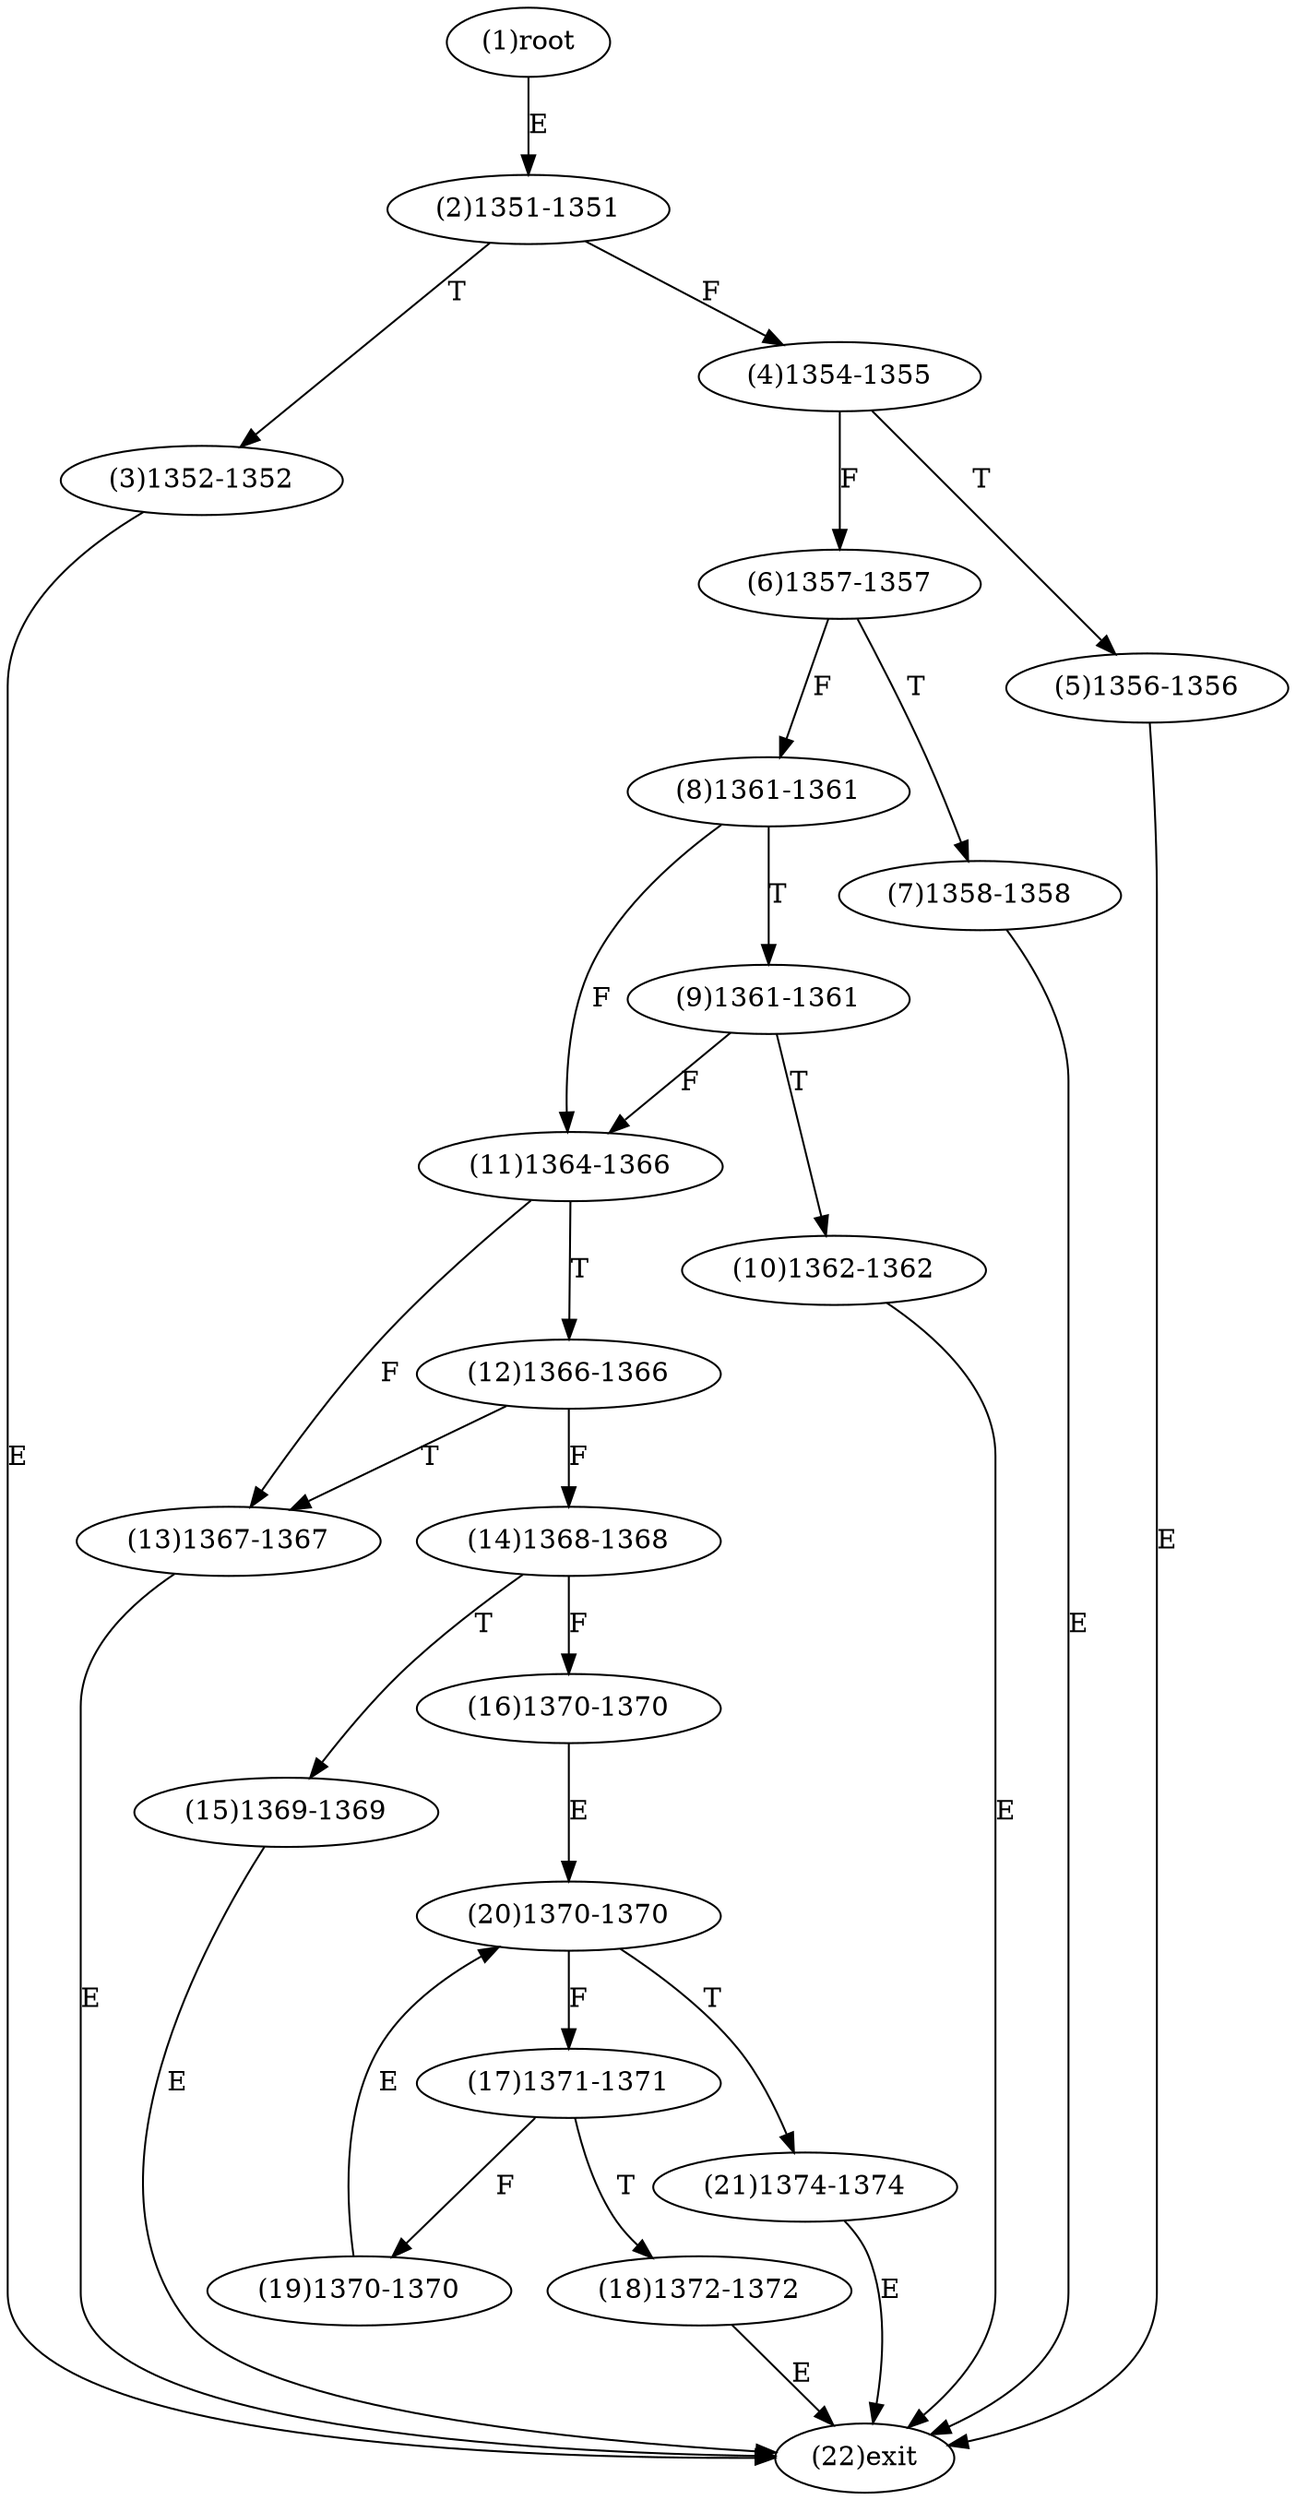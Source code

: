 digraph "" { 
1[ label="(1)root"];
2[ label="(2)1351-1351"];
3[ label="(3)1352-1352"];
4[ label="(4)1354-1355"];
5[ label="(5)1356-1356"];
6[ label="(6)1357-1357"];
7[ label="(7)1358-1358"];
8[ label="(8)1361-1361"];
9[ label="(9)1361-1361"];
10[ label="(10)1362-1362"];
11[ label="(11)1364-1366"];
12[ label="(12)1366-1366"];
13[ label="(13)1367-1367"];
14[ label="(14)1368-1368"];
15[ label="(15)1369-1369"];
17[ label="(17)1371-1371"];
16[ label="(16)1370-1370"];
19[ label="(19)1370-1370"];
18[ label="(18)1372-1372"];
21[ label="(21)1374-1374"];
20[ label="(20)1370-1370"];
22[ label="(22)exit"];
1->2[ label="E"];
2->4[ label="F"];
2->3[ label="T"];
3->22[ label="E"];
4->6[ label="F"];
4->5[ label="T"];
5->22[ label="E"];
6->8[ label="F"];
6->7[ label="T"];
7->22[ label="E"];
8->11[ label="F"];
8->9[ label="T"];
9->11[ label="F"];
9->10[ label="T"];
10->22[ label="E"];
11->13[ label="F"];
11->12[ label="T"];
12->14[ label="F"];
12->13[ label="T"];
13->22[ label="E"];
14->16[ label="F"];
14->15[ label="T"];
15->22[ label="E"];
16->20[ label="E"];
17->19[ label="F"];
17->18[ label="T"];
18->22[ label="E"];
19->20[ label="E"];
20->17[ label="F"];
20->21[ label="T"];
21->22[ label="E"];
}